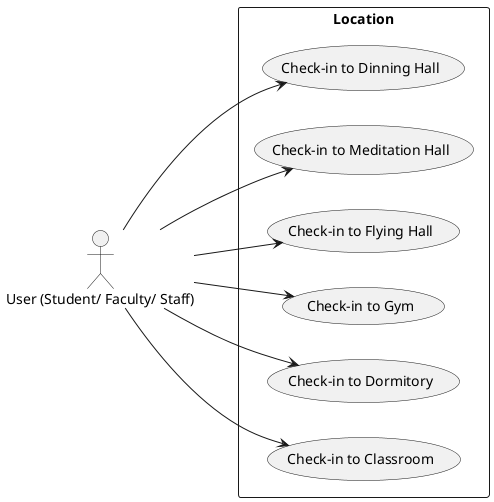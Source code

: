 @startuml
left to right direction
actor "User (Student/ Faculty/ Staff)" as miuuser

rectangle Location {
    usecase "Check-in to Dinning Hall" as loc1
    usecase "Check-in to Meditation Hall" as loc2
    usecase "Check-in to Flying Hall" as loc3
    usecase "Check-in to Gym" as loc4
    usecase "Check-in to Dormitory" as loc5
    usecase "Check-in to Classroom" as loc6
}
miuuser --> loc1
miuuser --> loc2
miuuser --> loc3
miuuser --> loc4
miuuser --> loc5
miuuser --> loc6

@enduml